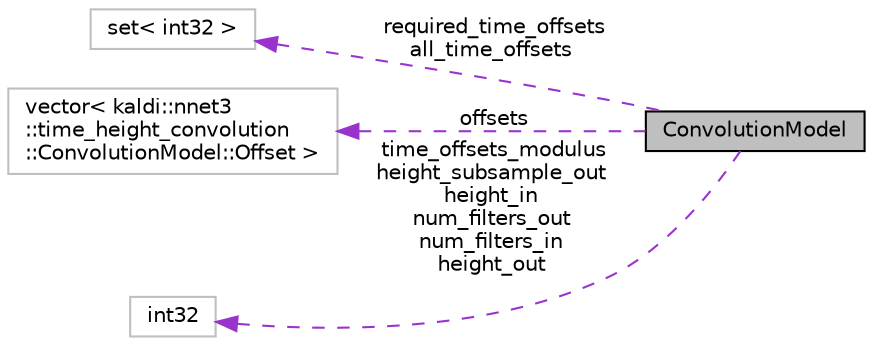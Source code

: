 digraph "ConvolutionModel"
{
  edge [fontname="Helvetica",fontsize="10",labelfontname="Helvetica",labelfontsize="10"];
  node [fontname="Helvetica",fontsize="10",shape=record];
  rankdir="LR";
  Node1 [label="ConvolutionModel",height=0.2,width=0.4,color="black", fillcolor="grey75", style="filled", fontcolor="black"];
  Node2 -> Node1 [dir="back",color="darkorchid3",fontsize="10",style="dashed",label=" required_time_offsets\nall_time_offsets" ,fontname="Helvetica"];
  Node2 [label="set\< int32 \>",height=0.2,width=0.4,color="grey75", fillcolor="white", style="filled"];
  Node3 -> Node1 [dir="back",color="darkorchid3",fontsize="10",style="dashed",label=" offsets" ,fontname="Helvetica"];
  Node3 [label="vector\< kaldi::nnet3\l::time_height_convolution\l::ConvolutionModel::Offset \>",height=0.2,width=0.4,color="grey75", fillcolor="white", style="filled"];
  Node4 -> Node1 [dir="back",color="darkorchid3",fontsize="10",style="dashed",label=" time_offsets_modulus\nheight_subsample_out\nheight_in\nnum_filters_out\nnum_filters_in\nheight_out" ,fontname="Helvetica"];
  Node4 [label="int32",height=0.2,width=0.4,color="grey75", fillcolor="white", style="filled"];
}
